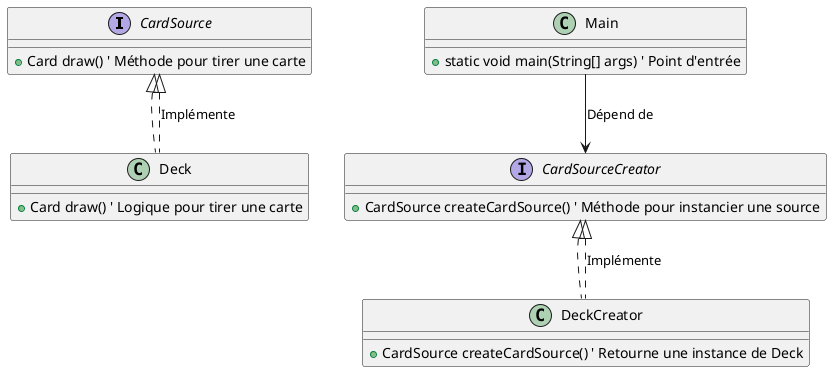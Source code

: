@startuml
' Interface pour les sources de cartes (abstraction principale)
interface CardSource {
    + Card draw() ' Méthode pour tirer une carte
}

' Implémentation concrète : un paquet de cartes classique
class Deck implements CardSource {
    + Card draw() ' Logique pour tirer une carte
}

' Interface pour créer des sources de cartes (Factory Method)
interface CardSourceCreator {
    + CardSource createCardSource() ' Méthode pour instancier une source
}

' Créateur concret : fabrique un Deck
class DeckCreator implements CardSourceCreator {
    + CardSource createCardSource() ' Retourne une instance de Deck
}

' Client principal : consomme les créateurs et utilise les sources
class Main {
    + static void main(String[] args) ' Point d'entrée
}

' Relations entre les classes
CardSourceCreator <|.. DeckCreator : "Implémente"
CardSource <|.. Deck : "Implémente"
Main --> CardSourceCreator : "Dépend de"
@enduml